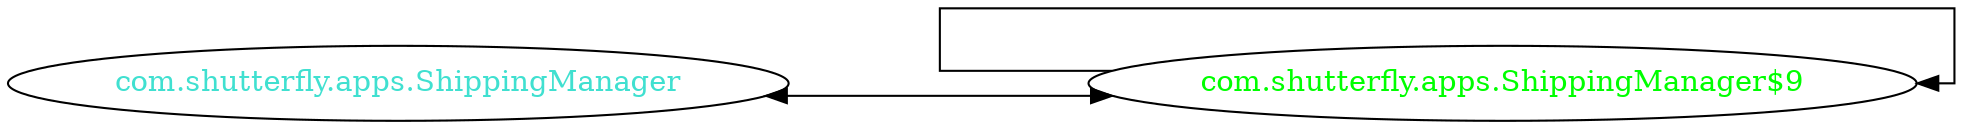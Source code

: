 digraph dependencyGraph {
 concentrate=true;
 ranksep="2.0";
 rankdir="LR"; 
 splines="ortho";
"com.shutterfly.apps.ShippingManager$9" [fontcolor="red"];
"com.shutterfly.apps.ShippingManager$9" [ fontcolor="green" ];
"com.shutterfly.apps.ShippingManager$9"->"com.shutterfly.apps.ShippingManager$9";
"com.shutterfly.apps.ShippingManager" [ fontcolor="turquoise" ];
"com.shutterfly.apps.ShippingManager"->"com.shutterfly.apps.ShippingManager$9" [dir=both];
}